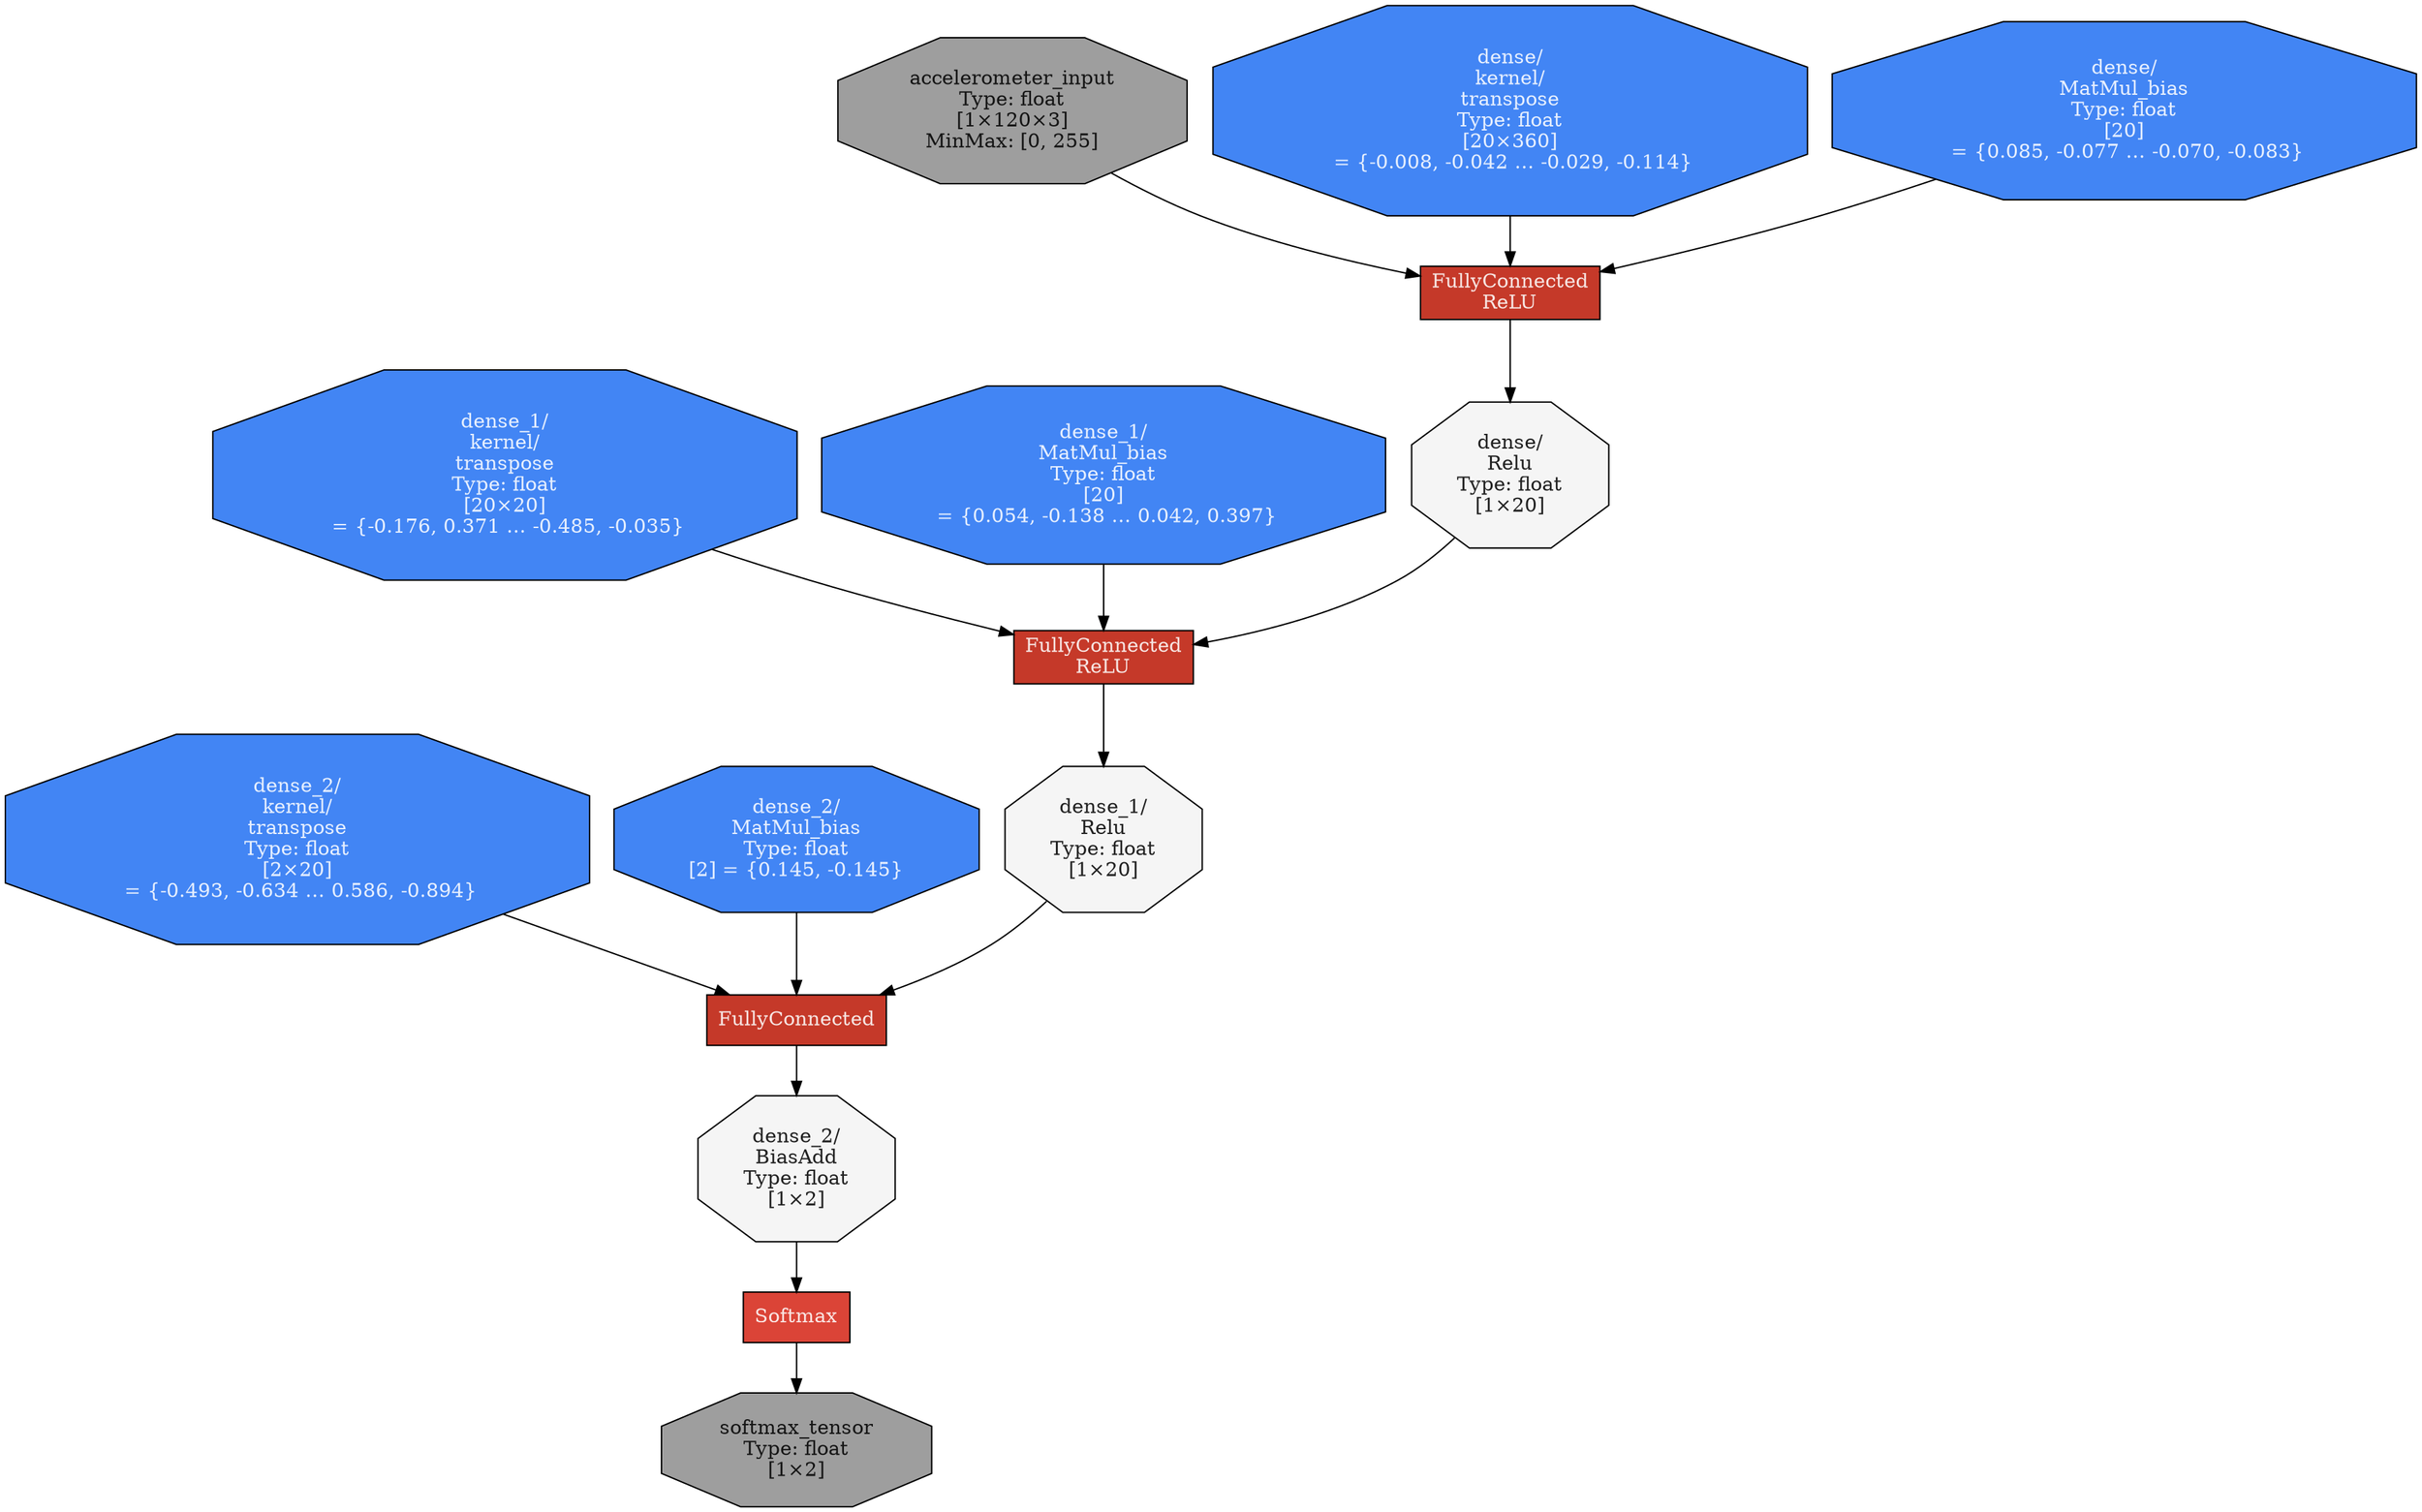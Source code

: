 digraph Computegraph {
	 "op00000" [label="FullyConnected\nReLU", shape=box, style=filled, fillcolor="#C53929", fontcolor = "#FFFFFFDD"];
	 "accelerometer_input" [label="accelerometer_input\nType: float\n[1×120×3]\nMinMax: [0, 255]", shape=octagon, style=filled, fillcolor="#9E9E9E", fontcolor = "#000000DD"];
	 "accelerometer_input" -> "op00000";
	 "dense/kernel/transpose" [label="dense/\nkernel/\ntranspose\nType: float\n[20×360]\n = {-0.008, -0.042 … -0.029, -0.114}", shape=octagon, style=filled, fillcolor="#4285F4", fontcolor = "#FFFFFFDD"];
	 "dense/kernel/transpose" -> "op00000";
	 "dense/MatMul_bias" [label="dense/\nMatMul_bias\nType: float\n[20]\n = {0.085, -0.077 … -0.070, -0.083}", shape=octagon, style=filled, fillcolor="#4285F4", fontcolor = "#FFFFFFDD"];
	 "dense/MatMul_bias" -> "op00000";
	 "dense/Relu" [label="dense/\nRelu\nType: float\n[1×20]", shape=octagon, style=filled, fillcolor="#F5F5F5", fontcolor = "#000000DD"];
	 "op00000" -> "dense/Relu";
	 "op00001" [label="FullyConnected\nReLU", shape=box, style=filled, fillcolor="#C53929", fontcolor = "#FFFFFFDD"];
	 "dense/Relu" -> "op00001";
	 "dense_1/kernel/transpose" [label="dense_1/\nkernel/\ntranspose\nType: float\n[20×20]\n = {-0.176, 0.371 … -0.485, -0.035}", shape=octagon, style=filled, fillcolor="#4285F4", fontcolor = "#FFFFFFDD"];
	 "dense_1/kernel/transpose" -> "op00001";
	 "dense_1/MatMul_bias" [label="dense_1/\nMatMul_bias\nType: float\n[20]\n = {0.054, -0.138 … 0.042, 0.397}", shape=octagon, style=filled, fillcolor="#4285F4", fontcolor = "#FFFFFFDD"];
	 "dense_1/MatMul_bias" -> "op00001";
	 "dense_1/Relu" [label="dense_1/\nRelu\nType: float\n[1×20]", shape=octagon, style=filled, fillcolor="#F5F5F5", fontcolor = "#000000DD"];
	 "op00001" -> "dense_1/Relu";
	 "op00002" [label="FullyConnected", shape=box, style=filled, fillcolor="#C53929", fontcolor = "#FFFFFFDD"];
	 "dense_1/Relu" -> "op00002";
	 "dense_2/kernel/transpose" [label="dense_2/\nkernel/\ntranspose\nType: float\n[2×20]\n = {-0.493, -0.634 … 0.586, -0.894}", shape=octagon, style=filled, fillcolor="#4285F4", fontcolor = "#FFFFFFDD"];
	 "dense_2/kernel/transpose" -> "op00002";
	 "dense_2/MatMul_bias" [label="dense_2/\nMatMul_bias\nType: float\n[2] = {0.145, -0.145}", shape=octagon, style=filled, fillcolor="#4285F4", fontcolor = "#FFFFFFDD"];
	 "dense_2/MatMul_bias" -> "op00002";
	 "dense_2/BiasAdd" [label="dense_2/\nBiasAdd\nType: float\n[1×2]", shape=octagon, style=filled, fillcolor="#F5F5F5", fontcolor = "#000000DD"];
	 "op00002" -> "dense_2/BiasAdd";
	 "op00003" [label="Softmax", shape=box, style=filled, fillcolor="#DB4437", fontcolor = "#FFFFFFDD"];
	 "dense_2/BiasAdd" -> "op00003";
	 "softmax_tensor" [label="softmax_tensor\nType: float\n[1×2]", shape=octagon, style=filled, fillcolor="#9E9E9E", fontcolor = "#000000DD"];
	 "op00003" -> "softmax_tensor";
}
